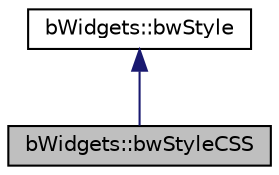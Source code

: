 digraph "bWidgets::bwStyleCSS"
{
 // LATEX_PDF_SIZE
  edge [fontname="Helvetica",fontsize="10",labelfontname="Helvetica",labelfontsize="10"];
  node [fontname="Helvetica",fontsize="10",shape=record];
  Node1 [label="bWidgets::bwStyleCSS",height=0.2,width=0.4,color="black", fillcolor="grey75", style="filled", fontcolor="black",tooltip="Style-class for CSS driven Styles."];
  Node2 -> Node1 [dir="back",color="midnightblue",fontsize="10",style="solid",fontname="Helvetica"];
  Node2 [label="bWidgets::bwStyle",height=0.2,width=0.4,color="black", fillcolor="white", style="filled",URL="$classbWidgets_1_1bwStyle.html",tooltip=" "];
}
